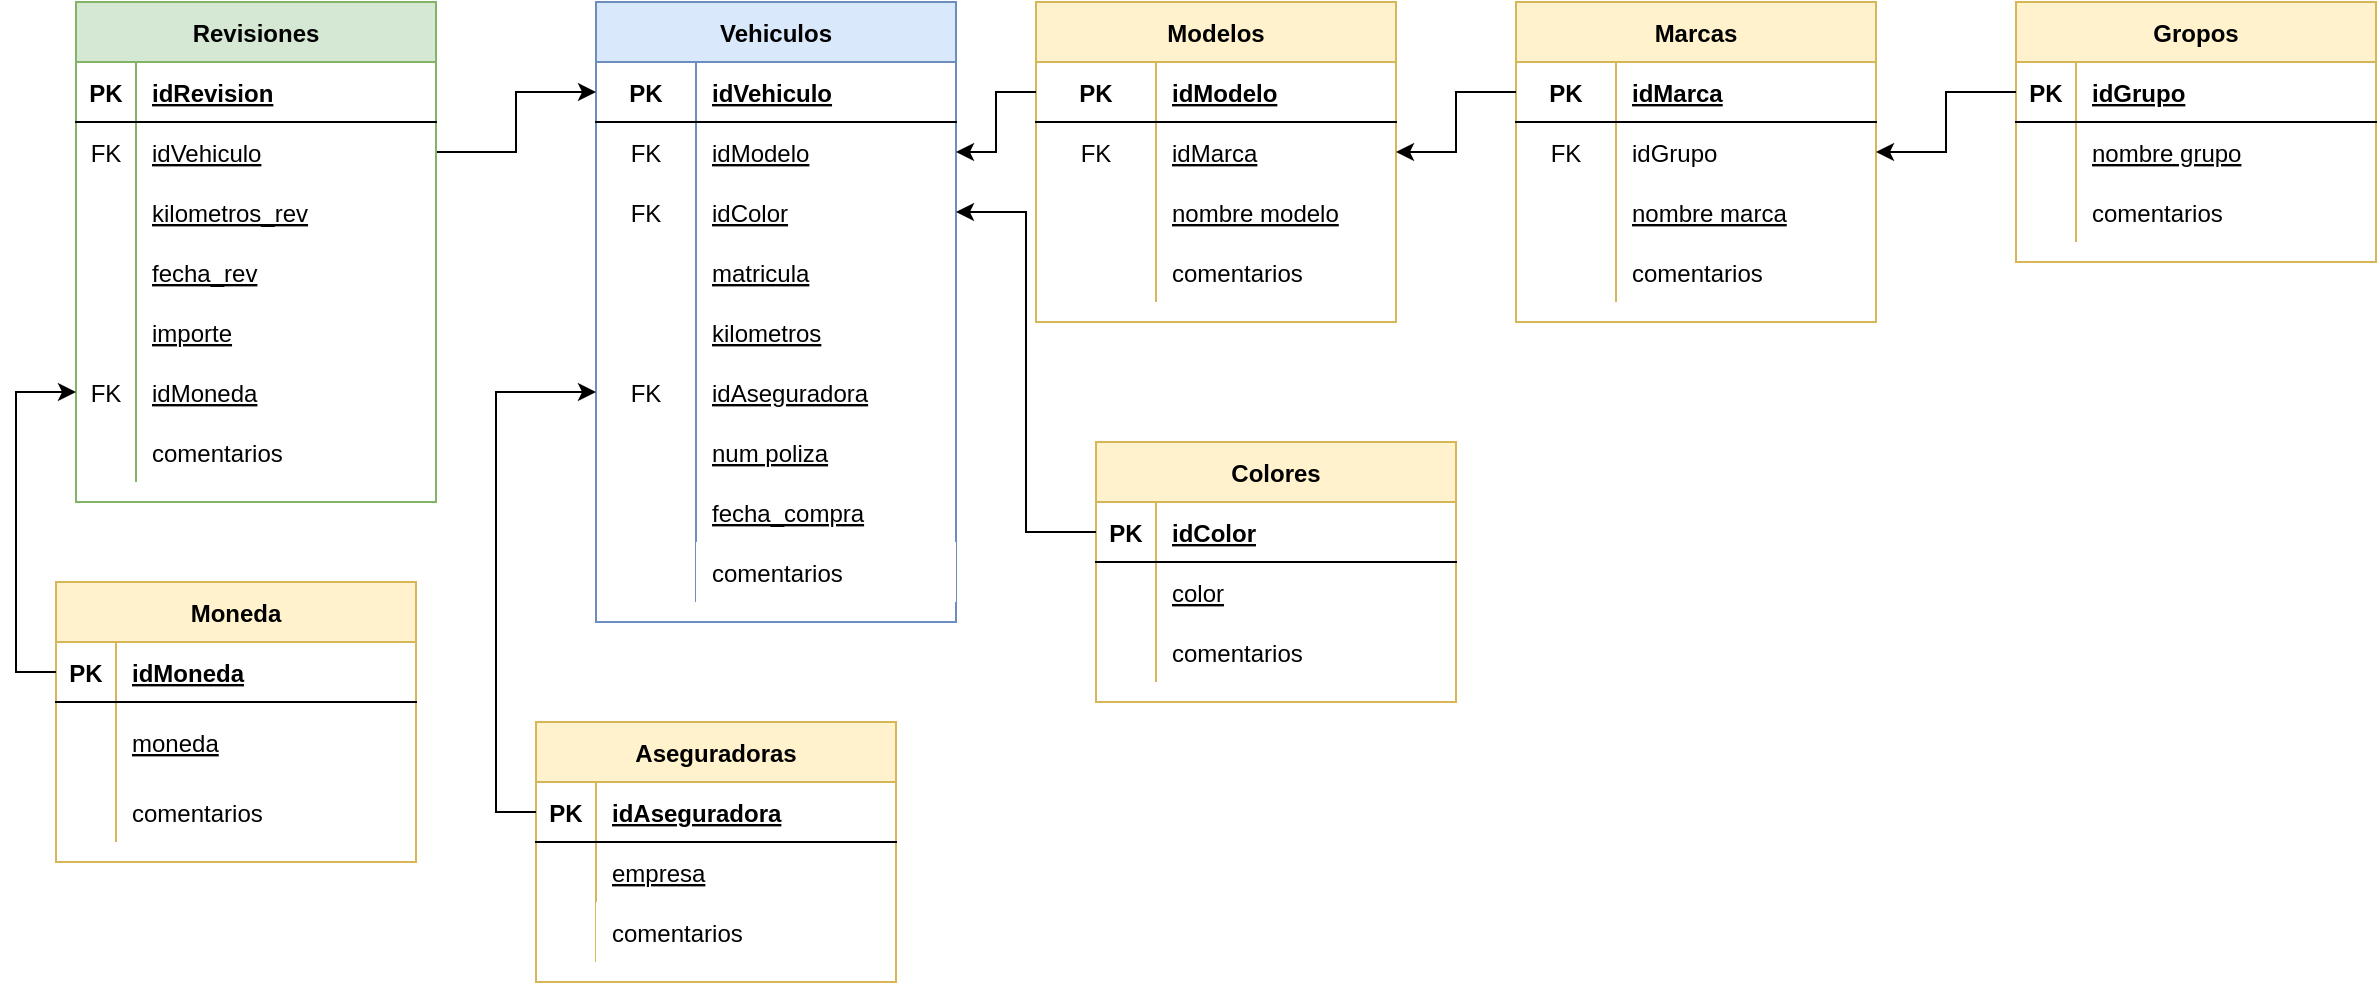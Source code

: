 <mxfile version="20.2.3" type="device"><diagram id="R2lEEEUBdFMjLlhIrx00" name="Page-1"><mxGraphModel dx="2272" dy="857" grid="1" gridSize="10" guides="1" tooltips="1" connect="1" arrows="1" fold="1" page="1" pageScale="1" pageWidth="850" pageHeight="1100" math="0" shadow="0" extFonts="Permanent Marker^https://fonts.googleapis.com/css?family=Permanent+Marker"><root><mxCell id="0"/><mxCell id="1" parent="0"/><mxCell id="o0YRCFuAOZBEVY6j9ZrS-43" value="Vehiculos" style="shape=table;startSize=30;container=1;collapsible=1;childLayout=tableLayout;fixedRows=1;rowLines=0;fontStyle=1;align=center;resizeLast=1;fillColor=#dae8fc;strokeColor=#6c8ebf;" parent="1" vertex="1"><mxGeometry x="60" y="30" width="180" height="310" as="geometry"/></mxCell><mxCell id="o0YRCFuAOZBEVY6j9ZrS-44" value="" style="shape=tableRow;horizontal=0;startSize=0;swimlaneHead=0;swimlaneBody=0;fillColor=none;collapsible=0;dropTarget=0;points=[[0,0.5],[1,0.5]];portConstraint=eastwest;top=0;left=0;right=0;bottom=1;" parent="o0YRCFuAOZBEVY6j9ZrS-43" vertex="1"><mxGeometry y="30" width="180" height="30" as="geometry"/></mxCell><mxCell id="o0YRCFuAOZBEVY6j9ZrS-45" value="PK" style="shape=partialRectangle;connectable=0;fillColor=none;top=0;left=0;bottom=0;right=0;fontStyle=1;overflow=hidden;" parent="o0YRCFuAOZBEVY6j9ZrS-44" vertex="1"><mxGeometry width="50" height="30" as="geometry"><mxRectangle width="50" height="30" as="alternateBounds"/></mxGeometry></mxCell><mxCell id="o0YRCFuAOZBEVY6j9ZrS-46" value="idVehiculo" style="shape=partialRectangle;connectable=0;fillColor=none;top=0;left=0;bottom=0;right=0;align=left;spacingLeft=6;fontStyle=5;overflow=hidden;" parent="o0YRCFuAOZBEVY6j9ZrS-44" vertex="1"><mxGeometry x="50" width="130" height="30" as="geometry"><mxRectangle width="130" height="30" as="alternateBounds"/></mxGeometry></mxCell><mxCell id="o0YRCFuAOZBEVY6j9ZrS-116" value="" style="shape=tableRow;horizontal=0;startSize=0;swimlaneHead=0;swimlaneBody=0;fillColor=none;collapsible=0;dropTarget=0;points=[[0,0.5],[1,0.5]];portConstraint=eastwest;top=0;left=0;right=0;bottom=1;strokeColor=none;" parent="o0YRCFuAOZBEVY6j9ZrS-43" vertex="1"><mxGeometry y="60" width="180" height="30" as="geometry"/></mxCell><mxCell id="o0YRCFuAOZBEVY6j9ZrS-117" value="FK" style="shape=partialRectangle;connectable=0;fillColor=none;top=0;left=0;bottom=0;right=0;fontStyle=0;overflow=hidden;" parent="o0YRCFuAOZBEVY6j9ZrS-116" vertex="1"><mxGeometry width="50" height="30" as="geometry"><mxRectangle width="50" height="30" as="alternateBounds"/></mxGeometry></mxCell><mxCell id="o0YRCFuAOZBEVY6j9ZrS-118" value="idModelo" style="shape=partialRectangle;connectable=0;fillColor=none;top=0;left=0;bottom=0;right=0;align=left;spacingLeft=6;fontStyle=4;overflow=hidden;" parent="o0YRCFuAOZBEVY6j9ZrS-116" vertex="1"><mxGeometry x="50" width="130" height="30" as="geometry"><mxRectangle width="130" height="30" as="alternateBounds"/></mxGeometry></mxCell><mxCell id="o0YRCFuAOZBEVY6j9ZrS-135" value="" style="shape=tableRow;horizontal=0;startSize=0;swimlaneHead=0;swimlaneBody=0;fillColor=none;collapsible=0;dropTarget=0;points=[[0,0.5],[1,0.5]];portConstraint=eastwest;top=0;left=0;right=0;bottom=1;strokeColor=none;" parent="o0YRCFuAOZBEVY6j9ZrS-43" vertex="1"><mxGeometry y="90" width="180" height="30" as="geometry"/></mxCell><mxCell id="o0YRCFuAOZBEVY6j9ZrS-136" value="FK" style="shape=partialRectangle;connectable=0;fillColor=none;top=0;left=0;bottom=0;right=0;fontStyle=0;overflow=hidden;" parent="o0YRCFuAOZBEVY6j9ZrS-135" vertex="1"><mxGeometry width="50" height="30" as="geometry"><mxRectangle width="50" height="30" as="alternateBounds"/></mxGeometry></mxCell><mxCell id="o0YRCFuAOZBEVY6j9ZrS-137" value="idColor" style="shape=partialRectangle;connectable=0;fillColor=none;top=0;left=0;bottom=0;right=0;align=left;spacingLeft=6;fontStyle=4;overflow=hidden;" parent="o0YRCFuAOZBEVY6j9ZrS-135" vertex="1"><mxGeometry x="50" width="130" height="30" as="geometry"><mxRectangle width="130" height="30" as="alternateBounds"/></mxGeometry></mxCell><mxCell id="o0YRCFuAOZBEVY6j9ZrS-47" value="" style="shape=tableRow;horizontal=0;startSize=0;swimlaneHead=0;swimlaneBody=0;fillColor=none;collapsible=0;dropTarget=0;points=[[0,0.5],[1,0.5]];portConstraint=eastwest;top=0;left=0;right=0;bottom=0;" parent="o0YRCFuAOZBEVY6j9ZrS-43" vertex="1"><mxGeometry y="120" width="180" height="30" as="geometry"/></mxCell><mxCell id="o0YRCFuAOZBEVY6j9ZrS-48" value="" style="shape=partialRectangle;connectable=0;fillColor=none;top=0;left=0;bottom=0;right=0;editable=1;overflow=hidden;" parent="o0YRCFuAOZBEVY6j9ZrS-47" vertex="1"><mxGeometry width="50" height="30" as="geometry"><mxRectangle width="50" height="30" as="alternateBounds"/></mxGeometry></mxCell><mxCell id="o0YRCFuAOZBEVY6j9ZrS-49" value="matricula" style="shape=partialRectangle;connectable=0;fillColor=none;top=0;left=0;bottom=0;right=0;align=left;spacingLeft=6;overflow=hidden;fontStyle=4" parent="o0YRCFuAOZBEVY6j9ZrS-47" vertex="1"><mxGeometry x="50" width="130" height="30" as="geometry"><mxRectangle width="130" height="30" as="alternateBounds"/></mxGeometry></mxCell><mxCell id="o0YRCFuAOZBEVY6j9ZrS-50" value="" style="shape=tableRow;horizontal=0;startSize=0;swimlaneHead=0;swimlaneBody=0;fillColor=none;collapsible=0;dropTarget=0;points=[[0,0.5],[1,0.5]];portConstraint=eastwest;top=0;left=0;right=0;bottom=0;" parent="o0YRCFuAOZBEVY6j9ZrS-43" vertex="1"><mxGeometry y="150" width="180" height="30" as="geometry"/></mxCell><mxCell id="o0YRCFuAOZBEVY6j9ZrS-51" value="" style="shape=partialRectangle;connectable=0;fillColor=none;top=0;left=0;bottom=0;right=0;editable=1;overflow=hidden;" parent="o0YRCFuAOZBEVY6j9ZrS-50" vertex="1"><mxGeometry width="50" height="30" as="geometry"><mxRectangle width="50" height="30" as="alternateBounds"/></mxGeometry></mxCell><mxCell id="o0YRCFuAOZBEVY6j9ZrS-52" value="kilometros" style="shape=partialRectangle;connectable=0;fillColor=none;top=0;left=0;bottom=0;right=0;align=left;spacingLeft=6;overflow=hidden;fontStyle=4" parent="o0YRCFuAOZBEVY6j9ZrS-50" vertex="1"><mxGeometry x="50" width="130" height="30" as="geometry"><mxRectangle width="130" height="30" as="alternateBounds"/></mxGeometry></mxCell><mxCell id="o0YRCFuAOZBEVY6j9ZrS-53" value="" style="shape=tableRow;horizontal=0;startSize=0;swimlaneHead=0;swimlaneBody=0;fillColor=none;collapsible=0;dropTarget=0;points=[[0,0.5],[1,0.5]];portConstraint=eastwest;top=0;left=0;right=0;bottom=0;" parent="o0YRCFuAOZBEVY6j9ZrS-43" vertex="1"><mxGeometry y="180" width="180" height="30" as="geometry"/></mxCell><mxCell id="o0YRCFuAOZBEVY6j9ZrS-54" value="FK" style="shape=partialRectangle;connectable=0;fillColor=none;top=0;left=0;bottom=0;right=0;editable=1;overflow=hidden;" parent="o0YRCFuAOZBEVY6j9ZrS-53" vertex="1"><mxGeometry width="50" height="30" as="geometry"><mxRectangle width="50" height="30" as="alternateBounds"/></mxGeometry></mxCell><mxCell id="o0YRCFuAOZBEVY6j9ZrS-55" value="idAseguradora" style="shape=partialRectangle;connectable=0;fillColor=none;top=0;left=0;bottom=0;right=0;align=left;spacingLeft=6;overflow=hidden;fontStyle=4" parent="o0YRCFuAOZBEVY6j9ZrS-53" vertex="1"><mxGeometry x="50" width="130" height="30" as="geometry"><mxRectangle width="130" height="30" as="alternateBounds"/></mxGeometry></mxCell><mxCell id="o0YRCFuAOZBEVY6j9ZrS-170" value="" style="shape=tableRow;horizontal=0;startSize=0;swimlaneHead=0;swimlaneBody=0;fillColor=none;collapsible=0;dropTarget=0;points=[[0,0.5],[1,0.5]];portConstraint=eastwest;top=0;left=0;right=0;bottom=0;" parent="o0YRCFuAOZBEVY6j9ZrS-43" vertex="1"><mxGeometry y="210" width="180" height="30" as="geometry"/></mxCell><mxCell id="o0YRCFuAOZBEVY6j9ZrS-171" value="" style="shape=partialRectangle;connectable=0;fillColor=none;top=0;left=0;bottom=0;right=0;editable=1;overflow=hidden;" parent="o0YRCFuAOZBEVY6j9ZrS-170" vertex="1"><mxGeometry width="50" height="30" as="geometry"><mxRectangle width="50" height="30" as="alternateBounds"/></mxGeometry></mxCell><mxCell id="o0YRCFuAOZBEVY6j9ZrS-172" value="num poliza" style="shape=partialRectangle;connectable=0;fillColor=none;top=0;left=0;bottom=0;right=0;align=left;spacingLeft=6;overflow=hidden;fontStyle=4" parent="o0YRCFuAOZBEVY6j9ZrS-170" vertex="1"><mxGeometry x="50" width="130" height="30" as="geometry"><mxRectangle width="130" height="30" as="alternateBounds"/></mxGeometry></mxCell><mxCell id="o0YRCFuAOZBEVY6j9ZrS-173" value="" style="shape=tableRow;horizontal=0;startSize=0;swimlaneHead=0;swimlaneBody=0;fillColor=none;collapsible=0;dropTarget=0;points=[[0,0.5],[1,0.5]];portConstraint=eastwest;top=0;left=0;right=0;bottom=0;" parent="o0YRCFuAOZBEVY6j9ZrS-43" vertex="1"><mxGeometry y="240" width="180" height="30" as="geometry"/></mxCell><mxCell id="o0YRCFuAOZBEVY6j9ZrS-174" value="" style="shape=partialRectangle;connectable=0;fillColor=none;top=0;left=0;bottom=0;right=0;editable=1;overflow=hidden;" parent="o0YRCFuAOZBEVY6j9ZrS-173" vertex="1"><mxGeometry width="50" height="30" as="geometry"><mxRectangle width="50" height="30" as="alternateBounds"/></mxGeometry></mxCell><mxCell id="o0YRCFuAOZBEVY6j9ZrS-175" value="fecha_compra" style="shape=partialRectangle;connectable=0;fillColor=none;top=0;left=0;bottom=0;right=0;align=left;spacingLeft=6;overflow=hidden;fontStyle=4" parent="o0YRCFuAOZBEVY6j9ZrS-173" vertex="1"><mxGeometry x="50" width="130" height="30" as="geometry"><mxRectangle width="130" height="30" as="alternateBounds"/></mxGeometry></mxCell><mxCell id="GqobsoX1zeUiKYSYLMe8-61" value="" style="shape=tableRow;horizontal=0;startSize=0;swimlaneHead=0;swimlaneBody=0;fillColor=none;collapsible=0;dropTarget=0;points=[[0,0.5],[1,0.5]];portConstraint=eastwest;top=0;left=0;right=0;bottom=0;" vertex="1" parent="o0YRCFuAOZBEVY6j9ZrS-43"><mxGeometry y="270" width="180" height="30" as="geometry"/></mxCell><mxCell id="GqobsoX1zeUiKYSYLMe8-62" value="" style="shape=partialRectangle;connectable=0;fillColor=none;top=0;left=0;bottom=0;right=0;editable=1;overflow=hidden;" vertex="1" parent="GqobsoX1zeUiKYSYLMe8-61"><mxGeometry width="50" height="30" as="geometry"><mxRectangle width="50" height="30" as="alternateBounds"/></mxGeometry></mxCell><mxCell id="GqobsoX1zeUiKYSYLMe8-63" value="comentarios" style="shape=partialRectangle;connectable=0;top=0;left=0;bottom=0;right=0;align=left;spacingLeft=6;overflow=hidden;" vertex="1" parent="GqobsoX1zeUiKYSYLMe8-61"><mxGeometry x="50" width="130" height="30" as="geometry"><mxRectangle width="130" height="30" as="alternateBounds"/></mxGeometry></mxCell><mxCell id="o0YRCFuAOZBEVY6j9ZrS-56" value="Modelos" style="shape=table;startSize=30;container=1;collapsible=1;childLayout=tableLayout;fixedRows=1;rowLines=0;fontStyle=1;align=center;resizeLast=1;fillColor=#fff2cc;strokeColor=#d6b656;" parent="1" vertex="1"><mxGeometry x="280" y="30" width="180" height="160" as="geometry"/></mxCell><mxCell id="o0YRCFuAOZBEVY6j9ZrS-57" value="" style="shape=tableRow;horizontal=0;startSize=0;swimlaneHead=0;swimlaneBody=0;fillColor=none;collapsible=0;dropTarget=0;points=[[0,0.5],[1,0.5]];portConstraint=eastwest;top=0;left=0;right=0;bottom=1;" parent="o0YRCFuAOZBEVY6j9ZrS-56" vertex="1"><mxGeometry y="30" width="180" height="30" as="geometry"/></mxCell><mxCell id="o0YRCFuAOZBEVY6j9ZrS-58" value="PK" style="shape=partialRectangle;connectable=0;fillColor=none;top=0;left=0;bottom=0;right=0;fontStyle=1;overflow=hidden;" parent="o0YRCFuAOZBEVY6j9ZrS-57" vertex="1"><mxGeometry width="60" height="30" as="geometry"><mxRectangle width="60" height="30" as="alternateBounds"/></mxGeometry></mxCell><mxCell id="o0YRCFuAOZBEVY6j9ZrS-59" value="idModelo" style="shape=partialRectangle;connectable=0;fillColor=none;top=0;left=0;bottom=0;right=0;align=left;spacingLeft=6;fontStyle=5;overflow=hidden;" parent="o0YRCFuAOZBEVY6j9ZrS-57" vertex="1"><mxGeometry x="60" width="120" height="30" as="geometry"><mxRectangle width="120" height="30" as="alternateBounds"/></mxGeometry></mxCell><mxCell id="o0YRCFuAOZBEVY6j9ZrS-99" value="" style="shape=tableRow;horizontal=0;startSize=0;swimlaneHead=0;swimlaneBody=0;fillColor=none;collapsible=0;dropTarget=0;points=[[0,0.5],[1,0.5]];portConstraint=eastwest;top=0;left=0;right=0;bottom=1;strokeColor=none;fontStyle=0" parent="o0YRCFuAOZBEVY6j9ZrS-56" vertex="1"><mxGeometry y="60" width="180" height="30" as="geometry"/></mxCell><mxCell id="o0YRCFuAOZBEVY6j9ZrS-100" value="FK" style="shape=partialRectangle;connectable=0;fillColor=none;top=0;left=0;bottom=0;right=0;fontStyle=0;overflow=hidden;" parent="o0YRCFuAOZBEVY6j9ZrS-99" vertex="1"><mxGeometry width="60" height="30" as="geometry"><mxRectangle width="60" height="30" as="alternateBounds"/></mxGeometry></mxCell><mxCell id="o0YRCFuAOZBEVY6j9ZrS-101" value="idMarca" style="shape=partialRectangle;connectable=0;fillColor=none;top=0;left=0;bottom=0;right=0;align=left;spacingLeft=6;fontStyle=4;overflow=hidden;" parent="o0YRCFuAOZBEVY6j9ZrS-99" vertex="1"><mxGeometry x="60" width="120" height="30" as="geometry"><mxRectangle width="120" height="30" as="alternateBounds"/></mxGeometry></mxCell><mxCell id="o0YRCFuAOZBEVY6j9ZrS-60" value="" style="shape=tableRow;horizontal=0;startSize=0;swimlaneHead=0;swimlaneBody=0;fillColor=none;collapsible=0;dropTarget=0;points=[[0,0.5],[1,0.5]];portConstraint=eastwest;top=0;left=0;right=0;bottom=0;" parent="o0YRCFuAOZBEVY6j9ZrS-56" vertex="1"><mxGeometry y="90" width="180" height="30" as="geometry"/></mxCell><mxCell id="o0YRCFuAOZBEVY6j9ZrS-61" value="" style="shape=partialRectangle;connectable=0;fillColor=none;top=0;left=0;bottom=0;right=0;editable=1;overflow=hidden;" parent="o0YRCFuAOZBEVY6j9ZrS-60" vertex="1"><mxGeometry width="60" height="30" as="geometry"><mxRectangle width="60" height="30" as="alternateBounds"/></mxGeometry></mxCell><mxCell id="o0YRCFuAOZBEVY6j9ZrS-62" value="nombre modelo" style="shape=partialRectangle;connectable=0;fillColor=none;top=0;left=0;bottom=0;right=0;align=left;spacingLeft=6;overflow=hidden;fontStyle=4" parent="o0YRCFuAOZBEVY6j9ZrS-60" vertex="1"><mxGeometry x="60" width="120" height="30" as="geometry"><mxRectangle width="120" height="30" as="alternateBounds"/></mxGeometry></mxCell><mxCell id="GqobsoX1zeUiKYSYLMe8-64" value="" style="shape=tableRow;horizontal=0;startSize=0;swimlaneHead=0;swimlaneBody=0;fillColor=none;collapsible=0;dropTarget=0;points=[[0,0.5],[1,0.5]];portConstraint=eastwest;top=0;left=0;right=0;bottom=0;" vertex="1" parent="o0YRCFuAOZBEVY6j9ZrS-56"><mxGeometry y="120" width="180" height="30" as="geometry"/></mxCell><mxCell id="GqobsoX1zeUiKYSYLMe8-65" value="" style="shape=partialRectangle;connectable=0;fillColor=none;top=0;left=0;bottom=0;right=0;editable=1;overflow=hidden;" vertex="1" parent="GqobsoX1zeUiKYSYLMe8-64"><mxGeometry width="60" height="30" as="geometry"><mxRectangle width="60" height="30" as="alternateBounds"/></mxGeometry></mxCell><mxCell id="GqobsoX1zeUiKYSYLMe8-66" value="comentarios" style="shape=partialRectangle;connectable=0;fillColor=none;top=0;left=0;bottom=0;right=0;align=left;spacingLeft=6;overflow=hidden;fontStyle=0" vertex="1" parent="GqobsoX1zeUiKYSYLMe8-64"><mxGeometry x="60" width="120" height="30" as="geometry"><mxRectangle width="120" height="30" as="alternateBounds"/></mxGeometry></mxCell><mxCell id="o0YRCFuAOZBEVY6j9ZrS-69" value="Marcas" style="shape=table;startSize=30;container=1;collapsible=1;childLayout=tableLayout;fixedRows=1;rowLines=0;fontStyle=1;align=center;resizeLast=1;fillColor=#fff2cc;strokeColor=#d6b656;" parent="1" vertex="1"><mxGeometry x="520" y="30" width="180" height="160" as="geometry"/></mxCell><mxCell id="o0YRCFuAOZBEVY6j9ZrS-70" value="" style="shape=tableRow;horizontal=0;startSize=0;swimlaneHead=0;swimlaneBody=0;fillColor=none;collapsible=0;dropTarget=0;points=[[0,0.5],[1,0.5]];portConstraint=eastwest;top=0;left=0;right=0;bottom=1;" parent="o0YRCFuAOZBEVY6j9ZrS-69" vertex="1"><mxGeometry y="30" width="180" height="30" as="geometry"/></mxCell><mxCell id="o0YRCFuAOZBEVY6j9ZrS-71" value="PK" style="shape=partialRectangle;connectable=0;fillColor=none;top=0;left=0;bottom=0;right=0;fontStyle=1;overflow=hidden;" parent="o0YRCFuAOZBEVY6j9ZrS-70" vertex="1"><mxGeometry width="50" height="30" as="geometry"><mxRectangle width="50" height="30" as="alternateBounds"/></mxGeometry></mxCell><mxCell id="o0YRCFuAOZBEVY6j9ZrS-72" value="idMarca" style="shape=partialRectangle;connectable=0;fillColor=none;top=0;left=0;bottom=0;right=0;align=left;spacingLeft=6;fontStyle=5;overflow=hidden;" parent="o0YRCFuAOZBEVY6j9ZrS-70" vertex="1"><mxGeometry x="50" width="130" height="30" as="geometry"><mxRectangle width="130" height="30" as="alternateBounds"/></mxGeometry></mxCell><mxCell id="o0YRCFuAOZBEVY6j9ZrS-95" value="" style="shape=tableRow;horizontal=0;startSize=0;swimlaneHead=0;swimlaneBody=0;fillColor=none;collapsible=0;dropTarget=0;points=[[0,0.5],[1,0.5]];portConstraint=eastwest;top=0;left=0;right=0;bottom=1;strokeColor=none;" parent="o0YRCFuAOZBEVY6j9ZrS-69" vertex="1"><mxGeometry y="60" width="180" height="30" as="geometry"/></mxCell><mxCell id="o0YRCFuAOZBEVY6j9ZrS-96" value="FK" style="shape=partialRectangle;connectable=0;fillColor=none;top=0;left=0;bottom=0;right=0;fontStyle=0;overflow=hidden;strokeColor=none;" parent="o0YRCFuAOZBEVY6j9ZrS-95" vertex="1"><mxGeometry width="50" height="30" as="geometry"><mxRectangle width="50" height="30" as="alternateBounds"/></mxGeometry></mxCell><mxCell id="o0YRCFuAOZBEVY6j9ZrS-97" value="idGrupo" style="shape=partialRectangle;connectable=0;fillColor=none;top=0;left=0;bottom=0;right=0;align=left;spacingLeft=6;fontStyle=0;overflow=hidden;strokeColor=none;" parent="o0YRCFuAOZBEVY6j9ZrS-95" vertex="1"><mxGeometry x="50" width="130" height="30" as="geometry"><mxRectangle width="130" height="30" as="alternateBounds"/></mxGeometry></mxCell><mxCell id="o0YRCFuAOZBEVY6j9ZrS-73" value="" style="shape=tableRow;horizontal=0;startSize=0;swimlaneHead=0;swimlaneBody=0;fillColor=none;collapsible=0;dropTarget=0;points=[[0,0.5],[1,0.5]];portConstraint=eastwest;top=0;left=0;right=0;bottom=0;" parent="o0YRCFuAOZBEVY6j9ZrS-69" vertex="1"><mxGeometry y="90" width="180" height="30" as="geometry"/></mxCell><mxCell id="o0YRCFuAOZBEVY6j9ZrS-74" value="" style="shape=partialRectangle;connectable=0;fillColor=none;top=0;left=0;bottom=0;right=0;editable=1;overflow=hidden;" parent="o0YRCFuAOZBEVY6j9ZrS-73" vertex="1"><mxGeometry width="50" height="30" as="geometry"><mxRectangle width="50" height="30" as="alternateBounds"/></mxGeometry></mxCell><mxCell id="o0YRCFuAOZBEVY6j9ZrS-75" value="nombre marca" style="shape=partialRectangle;connectable=0;fillColor=none;top=0;left=0;bottom=0;right=0;align=left;spacingLeft=6;overflow=hidden;fontStyle=4" parent="o0YRCFuAOZBEVY6j9ZrS-73" vertex="1"><mxGeometry x="50" width="130" height="30" as="geometry"><mxRectangle width="130" height="30" as="alternateBounds"/></mxGeometry></mxCell><mxCell id="GqobsoX1zeUiKYSYLMe8-67" value="" style="shape=tableRow;horizontal=0;startSize=0;swimlaneHead=0;swimlaneBody=0;fillColor=none;collapsible=0;dropTarget=0;points=[[0,0.5],[1,0.5]];portConstraint=eastwest;top=0;left=0;right=0;bottom=0;" vertex="1" parent="o0YRCFuAOZBEVY6j9ZrS-69"><mxGeometry y="120" width="180" height="30" as="geometry"/></mxCell><mxCell id="GqobsoX1zeUiKYSYLMe8-68" value="" style="shape=partialRectangle;connectable=0;fillColor=none;top=0;left=0;bottom=0;right=0;editable=1;overflow=hidden;" vertex="1" parent="GqobsoX1zeUiKYSYLMe8-67"><mxGeometry width="50" height="30" as="geometry"><mxRectangle width="50" height="30" as="alternateBounds"/></mxGeometry></mxCell><mxCell id="GqobsoX1zeUiKYSYLMe8-69" value="comentarios" style="shape=partialRectangle;connectable=0;fillColor=none;top=0;left=0;bottom=0;right=0;align=left;spacingLeft=6;overflow=hidden;fontStyle=0" vertex="1" parent="GqobsoX1zeUiKYSYLMe8-67"><mxGeometry x="50" width="130" height="30" as="geometry"><mxRectangle width="130" height="30" as="alternateBounds"/></mxGeometry></mxCell><mxCell id="o0YRCFuAOZBEVY6j9ZrS-82" value="Gropos" style="shape=table;startSize=30;container=1;collapsible=1;childLayout=tableLayout;fixedRows=1;rowLines=0;fontStyle=1;align=center;resizeLast=1;fillColor=#fff2cc;strokeColor=#d6b656;" parent="1" vertex="1"><mxGeometry x="770" y="30" width="180" height="130" as="geometry"/></mxCell><mxCell id="o0YRCFuAOZBEVY6j9ZrS-83" value="" style="shape=tableRow;horizontal=0;startSize=0;swimlaneHead=0;swimlaneBody=0;fillColor=none;collapsible=0;dropTarget=0;points=[[0,0.5],[1,0.5]];portConstraint=eastwest;top=0;left=0;right=0;bottom=1;" parent="o0YRCFuAOZBEVY6j9ZrS-82" vertex="1"><mxGeometry y="30" width="180" height="30" as="geometry"/></mxCell><mxCell id="o0YRCFuAOZBEVY6j9ZrS-84" value="PK" style="shape=partialRectangle;connectable=0;fillColor=none;top=0;left=0;bottom=0;right=0;fontStyle=1;overflow=hidden;" parent="o0YRCFuAOZBEVY6j9ZrS-83" vertex="1"><mxGeometry width="30" height="30" as="geometry"><mxRectangle width="30" height="30" as="alternateBounds"/></mxGeometry></mxCell><mxCell id="o0YRCFuAOZBEVY6j9ZrS-85" value="idGrupo" style="shape=partialRectangle;connectable=0;fillColor=none;top=0;left=0;bottom=0;right=0;align=left;spacingLeft=6;fontStyle=5;overflow=hidden;" parent="o0YRCFuAOZBEVY6j9ZrS-83" vertex="1"><mxGeometry x="30" width="150" height="30" as="geometry"><mxRectangle width="150" height="30" as="alternateBounds"/></mxGeometry></mxCell><mxCell id="o0YRCFuAOZBEVY6j9ZrS-86" value="" style="shape=tableRow;horizontal=0;startSize=0;swimlaneHead=0;swimlaneBody=0;fillColor=none;collapsible=0;dropTarget=0;points=[[0,0.5],[1,0.5]];portConstraint=eastwest;top=0;left=0;right=0;bottom=0;" parent="o0YRCFuAOZBEVY6j9ZrS-82" vertex="1"><mxGeometry y="60" width="180" height="30" as="geometry"/></mxCell><mxCell id="o0YRCFuAOZBEVY6j9ZrS-87" value="" style="shape=partialRectangle;connectable=0;fillColor=none;top=0;left=0;bottom=0;right=0;editable=1;overflow=hidden;" parent="o0YRCFuAOZBEVY6j9ZrS-86" vertex="1"><mxGeometry width="30" height="30" as="geometry"><mxRectangle width="30" height="30" as="alternateBounds"/></mxGeometry></mxCell><mxCell id="o0YRCFuAOZBEVY6j9ZrS-88" value="nombre grupo" style="shape=partialRectangle;connectable=0;fillColor=none;top=0;left=0;bottom=0;right=0;align=left;spacingLeft=6;overflow=hidden;fontStyle=4" parent="o0YRCFuAOZBEVY6j9ZrS-86" vertex="1"><mxGeometry x="30" width="150" height="30" as="geometry"><mxRectangle width="150" height="30" as="alternateBounds"/></mxGeometry></mxCell><mxCell id="GqobsoX1zeUiKYSYLMe8-70" value="" style="shape=tableRow;horizontal=0;startSize=0;swimlaneHead=0;swimlaneBody=0;fillColor=none;collapsible=0;dropTarget=0;points=[[0,0.5],[1,0.5]];portConstraint=eastwest;top=0;left=0;right=0;bottom=0;" vertex="1" parent="o0YRCFuAOZBEVY6j9ZrS-82"><mxGeometry y="90" width="180" height="30" as="geometry"/></mxCell><mxCell id="GqobsoX1zeUiKYSYLMe8-71" value="" style="shape=partialRectangle;connectable=0;fillColor=none;top=0;left=0;bottom=0;right=0;editable=1;overflow=hidden;" vertex="1" parent="GqobsoX1zeUiKYSYLMe8-70"><mxGeometry width="30" height="30" as="geometry"><mxRectangle width="30" height="30" as="alternateBounds"/></mxGeometry></mxCell><mxCell id="GqobsoX1zeUiKYSYLMe8-72" value="comentarios" style="shape=partialRectangle;connectable=0;fillColor=none;top=0;left=0;bottom=0;right=0;align=left;spacingLeft=6;overflow=hidden;fontStyle=0" vertex="1" parent="GqobsoX1zeUiKYSYLMe8-70"><mxGeometry x="30" width="150" height="30" as="geometry"><mxRectangle width="150" height="30" as="alternateBounds"/></mxGeometry></mxCell><mxCell id="o0YRCFuAOZBEVY6j9ZrS-98" style="edgeStyle=orthogonalEdgeStyle;rounded=0;orthogonalLoop=1;jettySize=auto;html=1;entryX=1;entryY=0.5;entryDx=0;entryDy=0;" parent="1" source="o0YRCFuAOZBEVY6j9ZrS-83" target="o0YRCFuAOZBEVY6j9ZrS-95" edge="1"><mxGeometry relative="1" as="geometry"/></mxCell><mxCell id="o0YRCFuAOZBEVY6j9ZrS-115" style="edgeStyle=orthogonalEdgeStyle;rounded=0;orthogonalLoop=1;jettySize=auto;html=1;entryX=1;entryY=0.5;entryDx=0;entryDy=0;" parent="1" source="o0YRCFuAOZBEVY6j9ZrS-70" target="o0YRCFuAOZBEVY6j9ZrS-99" edge="1"><mxGeometry relative="1" as="geometry"/></mxCell><mxCell id="o0YRCFuAOZBEVY6j9ZrS-125" value="Colores" style="shape=table;startSize=30;container=1;collapsible=1;childLayout=tableLayout;fixedRows=1;rowLines=0;fontStyle=1;align=center;resizeLast=1;fillColor=#fff2cc;strokeColor=#d6b656;" parent="1" vertex="1"><mxGeometry x="310" y="250" width="180" height="130" as="geometry"/></mxCell><mxCell id="o0YRCFuAOZBEVY6j9ZrS-126" value="" style="shape=tableRow;horizontal=0;startSize=0;swimlaneHead=0;swimlaneBody=0;fillColor=none;collapsible=0;dropTarget=0;points=[[0,0.5],[1,0.5]];portConstraint=eastwest;top=0;left=0;right=0;bottom=1;" parent="o0YRCFuAOZBEVY6j9ZrS-125" vertex="1"><mxGeometry y="30" width="180" height="30" as="geometry"/></mxCell><mxCell id="o0YRCFuAOZBEVY6j9ZrS-127" value="PK" style="shape=partialRectangle;connectable=0;fillColor=none;top=0;left=0;bottom=0;right=0;fontStyle=1;overflow=hidden;" parent="o0YRCFuAOZBEVY6j9ZrS-126" vertex="1"><mxGeometry width="30" height="30" as="geometry"><mxRectangle width="30" height="30" as="alternateBounds"/></mxGeometry></mxCell><mxCell id="o0YRCFuAOZBEVY6j9ZrS-128" value="idColor" style="shape=partialRectangle;connectable=0;fillColor=none;top=0;left=0;bottom=0;right=0;align=left;spacingLeft=6;fontStyle=5;overflow=hidden;" parent="o0YRCFuAOZBEVY6j9ZrS-126" vertex="1"><mxGeometry x="30" width="150" height="30" as="geometry"><mxRectangle width="150" height="30" as="alternateBounds"/></mxGeometry></mxCell><mxCell id="o0YRCFuAOZBEVY6j9ZrS-129" value="" style="shape=tableRow;horizontal=0;startSize=0;swimlaneHead=0;swimlaneBody=0;fillColor=none;collapsible=0;dropTarget=0;points=[[0,0.5],[1,0.5]];portConstraint=eastwest;top=0;left=0;right=0;bottom=0;" parent="o0YRCFuAOZBEVY6j9ZrS-125" vertex="1"><mxGeometry y="60" width="180" height="30" as="geometry"/></mxCell><mxCell id="o0YRCFuAOZBEVY6j9ZrS-130" value="" style="shape=partialRectangle;connectable=0;fillColor=none;top=0;left=0;bottom=0;right=0;editable=1;overflow=hidden;" parent="o0YRCFuAOZBEVY6j9ZrS-129" vertex="1"><mxGeometry width="30" height="30" as="geometry"><mxRectangle width="30" height="30" as="alternateBounds"/></mxGeometry></mxCell><mxCell id="o0YRCFuAOZBEVY6j9ZrS-131" value="color" style="shape=partialRectangle;connectable=0;fillColor=none;top=0;left=0;bottom=0;right=0;align=left;spacingLeft=6;overflow=hidden;fontStyle=4" parent="o0YRCFuAOZBEVY6j9ZrS-129" vertex="1"><mxGeometry x="30" width="150" height="30" as="geometry"><mxRectangle width="150" height="30" as="alternateBounds"/></mxGeometry></mxCell><mxCell id="GqobsoX1zeUiKYSYLMe8-88" value="" style="shape=tableRow;horizontal=0;startSize=0;swimlaneHead=0;swimlaneBody=0;fillColor=none;collapsible=0;dropTarget=0;points=[[0,0.5],[1,0.5]];portConstraint=eastwest;top=0;left=0;right=0;bottom=0;" vertex="1" parent="o0YRCFuAOZBEVY6j9ZrS-125"><mxGeometry y="90" width="180" height="30" as="geometry"/></mxCell><mxCell id="GqobsoX1zeUiKYSYLMe8-89" value="" style="shape=partialRectangle;connectable=0;fillColor=none;top=0;left=0;bottom=0;right=0;editable=1;overflow=hidden;" vertex="1" parent="GqobsoX1zeUiKYSYLMe8-88"><mxGeometry width="30" height="30" as="geometry"><mxRectangle width="30" height="30" as="alternateBounds"/></mxGeometry></mxCell><mxCell id="GqobsoX1zeUiKYSYLMe8-90" value="comentarios" style="shape=partialRectangle;connectable=0;fillColor=none;top=0;left=0;bottom=0;right=0;align=left;spacingLeft=6;overflow=hidden;fontStyle=0" vertex="1" parent="GqobsoX1zeUiKYSYLMe8-88"><mxGeometry x="30" width="150" height="30" as="geometry"><mxRectangle width="150" height="30" as="alternateBounds"/></mxGeometry></mxCell><mxCell id="o0YRCFuAOZBEVY6j9ZrS-138" style="edgeStyle=orthogonalEdgeStyle;rounded=0;orthogonalLoop=1;jettySize=auto;html=1;entryX=1;entryY=0.5;entryDx=0;entryDy=0;" parent="1" source="o0YRCFuAOZBEVY6j9ZrS-57" target="o0YRCFuAOZBEVY6j9ZrS-116" edge="1"><mxGeometry relative="1" as="geometry"/></mxCell><mxCell id="o0YRCFuAOZBEVY6j9ZrS-139" style="edgeStyle=orthogonalEdgeStyle;rounded=0;orthogonalLoop=1;jettySize=auto;html=1;entryX=1;entryY=0.5;entryDx=0;entryDy=0;" parent="1" source="o0YRCFuAOZBEVY6j9ZrS-126" target="o0YRCFuAOZBEVY6j9ZrS-135" edge="1"><mxGeometry relative="1" as="geometry"/></mxCell><mxCell id="o0YRCFuAOZBEVY6j9ZrS-140" value="Aseguradoras" style="shape=table;startSize=30;container=1;collapsible=1;childLayout=tableLayout;fixedRows=1;rowLines=0;fontStyle=1;align=center;resizeLast=1;fillColor=#fff2cc;strokeColor=#d6b656;" parent="1" vertex="1"><mxGeometry x="30" y="390" width="180" height="130" as="geometry"/></mxCell><mxCell id="o0YRCFuAOZBEVY6j9ZrS-141" value="" style="shape=tableRow;horizontal=0;startSize=0;swimlaneHead=0;swimlaneBody=0;fillColor=none;collapsible=0;dropTarget=0;points=[[0,0.5],[1,0.5]];portConstraint=eastwest;top=0;left=0;right=0;bottom=1;" parent="o0YRCFuAOZBEVY6j9ZrS-140" vertex="1"><mxGeometry y="30" width="180" height="30" as="geometry"/></mxCell><mxCell id="o0YRCFuAOZBEVY6j9ZrS-142" value="PK" style="shape=partialRectangle;connectable=0;fillColor=none;top=0;left=0;bottom=0;right=0;fontStyle=1;overflow=hidden;" parent="o0YRCFuAOZBEVY6j9ZrS-141" vertex="1"><mxGeometry width="30" height="30" as="geometry"><mxRectangle width="30" height="30" as="alternateBounds"/></mxGeometry></mxCell><mxCell id="o0YRCFuAOZBEVY6j9ZrS-143" value="idAseguradora" style="shape=partialRectangle;connectable=0;fillColor=none;top=0;left=0;bottom=0;right=0;align=left;spacingLeft=6;fontStyle=5;overflow=hidden;" parent="o0YRCFuAOZBEVY6j9ZrS-141" vertex="1"><mxGeometry x="30" width="150" height="30" as="geometry"><mxRectangle width="150" height="30" as="alternateBounds"/></mxGeometry></mxCell><mxCell id="o0YRCFuAOZBEVY6j9ZrS-144" value="" style="shape=tableRow;horizontal=0;startSize=0;swimlaneHead=0;swimlaneBody=0;fillColor=none;collapsible=0;dropTarget=0;points=[[0,0.5],[1,0.5]];portConstraint=eastwest;top=0;left=0;right=0;bottom=0;" parent="o0YRCFuAOZBEVY6j9ZrS-140" vertex="1"><mxGeometry y="60" width="180" height="30" as="geometry"/></mxCell><mxCell id="o0YRCFuAOZBEVY6j9ZrS-145" value="" style="shape=partialRectangle;connectable=0;fillColor=none;top=0;left=0;bottom=0;right=0;editable=1;overflow=hidden;" parent="o0YRCFuAOZBEVY6j9ZrS-144" vertex="1"><mxGeometry width="30" height="30" as="geometry"><mxRectangle width="30" height="30" as="alternateBounds"/></mxGeometry></mxCell><mxCell id="o0YRCFuAOZBEVY6j9ZrS-146" value="empresa" style="shape=partialRectangle;connectable=0;fillColor=none;top=0;left=0;bottom=0;right=0;align=left;spacingLeft=6;overflow=hidden;fontStyle=4" parent="o0YRCFuAOZBEVY6j9ZrS-144" vertex="1"><mxGeometry x="30" width="150" height="30" as="geometry"><mxRectangle width="150" height="30" as="alternateBounds"/></mxGeometry></mxCell><mxCell id="o0YRCFuAOZBEVY6j9ZrS-147" value="" style="shape=tableRow;horizontal=0;startSize=0;swimlaneHead=0;swimlaneBody=0;fillColor=none;collapsible=0;dropTarget=0;points=[[0,0.5],[1,0.5]];portConstraint=eastwest;top=0;left=0;right=0;bottom=0;" parent="o0YRCFuAOZBEVY6j9ZrS-140" vertex="1"><mxGeometry y="90" width="180" height="30" as="geometry"/></mxCell><mxCell id="o0YRCFuAOZBEVY6j9ZrS-148" value="" style="shape=partialRectangle;connectable=0;fillColor=none;top=0;left=0;bottom=0;right=0;editable=1;overflow=hidden;" parent="o0YRCFuAOZBEVY6j9ZrS-147" vertex="1"><mxGeometry width="30" height="30" as="geometry"><mxRectangle width="30" height="30" as="alternateBounds"/></mxGeometry></mxCell><mxCell id="o0YRCFuAOZBEVY6j9ZrS-149" value="" style="shape=partialRectangle;connectable=0;fillColor=none;top=0;left=0;bottom=0;right=0;align=left;spacingLeft=6;overflow=hidden;" parent="o0YRCFuAOZBEVY6j9ZrS-147" vertex="1"><mxGeometry x="30" width="150" height="30" as="geometry"><mxRectangle width="150" height="30" as="alternateBounds"/></mxGeometry></mxCell><mxCell id="o0YRCFuAOZBEVY6j9ZrS-150" style="edgeStyle=orthogonalEdgeStyle;rounded=0;orthogonalLoop=1;jettySize=auto;html=1;entryX=0;entryY=0.5;entryDx=0;entryDy=0;exitX=0;exitY=0.5;exitDx=0;exitDy=0;" parent="1" source="o0YRCFuAOZBEVY6j9ZrS-141" target="o0YRCFuAOZBEVY6j9ZrS-53" edge="1"><mxGeometry relative="1" as="geometry"/></mxCell><mxCell id="o0YRCFuAOZBEVY6j9ZrS-186" style="edgeStyle=orthogonalEdgeStyle;rounded=0;orthogonalLoop=1;jettySize=auto;html=1;entryX=0;entryY=0.5;entryDx=0;entryDy=0;exitX=1;exitY=0.5;exitDx=0;exitDy=0;" parent="1" source="o0YRCFuAOZBEVY6j9ZrS-180" target="o0YRCFuAOZBEVY6j9ZrS-44" edge="1"><mxGeometry relative="1" as="geometry"/></mxCell><mxCell id="o0YRCFuAOZBEVY6j9ZrS-176" value="Revisiones" style="shape=table;startSize=30;container=1;collapsible=1;childLayout=tableLayout;fixedRows=1;rowLines=0;fontStyle=1;align=center;resizeLast=1;fillColor=#d5e8d4;strokeColor=#82b366;" parent="1" vertex="1"><mxGeometry x="-200" y="30" width="180" height="250" as="geometry"/></mxCell><mxCell id="o0YRCFuAOZBEVY6j9ZrS-177" value="" style="shape=tableRow;horizontal=0;startSize=0;swimlaneHead=0;swimlaneBody=0;fillColor=none;collapsible=0;dropTarget=0;points=[[0,0.5],[1,0.5]];portConstraint=eastwest;top=0;left=0;right=0;bottom=1;" parent="o0YRCFuAOZBEVY6j9ZrS-176" vertex="1"><mxGeometry y="30" width="180" height="30" as="geometry"/></mxCell><mxCell id="o0YRCFuAOZBEVY6j9ZrS-178" value="PK" style="shape=partialRectangle;connectable=0;fillColor=none;top=0;left=0;bottom=0;right=0;fontStyle=1;overflow=hidden;" parent="o0YRCFuAOZBEVY6j9ZrS-177" vertex="1"><mxGeometry width="30" height="30" as="geometry"><mxRectangle width="30" height="30" as="alternateBounds"/></mxGeometry></mxCell><mxCell id="o0YRCFuAOZBEVY6j9ZrS-179" value="idRevision" style="shape=partialRectangle;connectable=0;fillColor=none;top=0;left=0;bottom=0;right=0;align=left;spacingLeft=6;fontStyle=5;overflow=hidden;" parent="o0YRCFuAOZBEVY6j9ZrS-177" vertex="1"><mxGeometry x="30" width="150" height="30" as="geometry"><mxRectangle width="150" height="30" as="alternateBounds"/></mxGeometry></mxCell><mxCell id="o0YRCFuAOZBEVY6j9ZrS-180" value="" style="shape=tableRow;horizontal=0;startSize=0;swimlaneHead=0;swimlaneBody=0;fillColor=none;collapsible=0;dropTarget=0;points=[[0,0.5],[1,0.5]];portConstraint=eastwest;top=0;left=0;right=0;bottom=0;" parent="o0YRCFuAOZBEVY6j9ZrS-176" vertex="1"><mxGeometry y="60" width="180" height="30" as="geometry"/></mxCell><mxCell id="o0YRCFuAOZBEVY6j9ZrS-181" value="FK" style="shape=partialRectangle;connectable=0;fillColor=none;top=0;left=0;bottom=0;right=0;editable=1;overflow=hidden;" parent="o0YRCFuAOZBEVY6j9ZrS-180" vertex="1"><mxGeometry width="30" height="30" as="geometry"><mxRectangle width="30" height="30" as="alternateBounds"/></mxGeometry></mxCell><mxCell id="o0YRCFuAOZBEVY6j9ZrS-182" value="idVehiculo" style="shape=partialRectangle;connectable=0;fillColor=none;top=0;left=0;bottom=0;right=0;align=left;spacingLeft=6;overflow=hidden;fontStyle=4" parent="o0YRCFuAOZBEVY6j9ZrS-180" vertex="1"><mxGeometry x="30" width="150" height="30" as="geometry"><mxRectangle width="150" height="30" as="alternateBounds"/></mxGeometry></mxCell><mxCell id="o0YRCFuAOZBEVY6j9ZrS-197" value="" style="shape=tableRow;horizontal=0;startSize=0;swimlaneHead=0;swimlaneBody=0;fillColor=none;collapsible=0;dropTarget=0;points=[[0,0.5],[1,0.5]];portConstraint=eastwest;top=0;left=0;right=0;bottom=0;" parent="o0YRCFuAOZBEVY6j9ZrS-176" vertex="1"><mxGeometry y="90" width="180" height="30" as="geometry"/></mxCell><mxCell id="o0YRCFuAOZBEVY6j9ZrS-198" value="" style="shape=partialRectangle;connectable=0;fillColor=none;top=0;left=0;bottom=0;right=0;editable=1;overflow=hidden;" parent="o0YRCFuAOZBEVY6j9ZrS-197" vertex="1"><mxGeometry width="30" height="30" as="geometry"><mxRectangle width="30" height="30" as="alternateBounds"/></mxGeometry></mxCell><mxCell id="o0YRCFuAOZBEVY6j9ZrS-199" value="kilometros_rev" style="shape=partialRectangle;connectable=0;fillColor=none;top=0;left=0;bottom=0;right=0;align=left;spacingLeft=6;overflow=hidden;fontStyle=4" parent="o0YRCFuAOZBEVY6j9ZrS-197" vertex="1"><mxGeometry x="30" width="150" height="30" as="geometry"><mxRectangle width="150" height="30" as="alternateBounds"/></mxGeometry></mxCell><mxCell id="o0YRCFuAOZBEVY6j9ZrS-200" value="" style="shape=tableRow;horizontal=0;startSize=0;swimlaneHead=0;swimlaneBody=0;fillColor=none;collapsible=0;dropTarget=0;points=[[0,0.5],[1,0.5]];portConstraint=eastwest;top=0;left=0;right=0;bottom=0;" parent="o0YRCFuAOZBEVY6j9ZrS-176" vertex="1"><mxGeometry y="120" width="180" height="30" as="geometry"/></mxCell><mxCell id="o0YRCFuAOZBEVY6j9ZrS-201" value="" style="shape=partialRectangle;connectable=0;fillColor=none;top=0;left=0;bottom=0;right=0;editable=1;overflow=hidden;" parent="o0YRCFuAOZBEVY6j9ZrS-200" vertex="1"><mxGeometry width="30" height="30" as="geometry"><mxRectangle width="30" height="30" as="alternateBounds"/></mxGeometry></mxCell><mxCell id="o0YRCFuAOZBEVY6j9ZrS-202" value="fecha_rev" style="shape=partialRectangle;connectable=0;fillColor=none;top=0;left=0;bottom=0;right=0;align=left;spacingLeft=6;overflow=hidden;fontStyle=4" parent="o0YRCFuAOZBEVY6j9ZrS-200" vertex="1"><mxGeometry x="30" width="150" height="30" as="geometry"><mxRectangle width="150" height="30" as="alternateBounds"/></mxGeometry></mxCell><mxCell id="o0YRCFuAOZBEVY6j9ZrS-203" value="" style="shape=tableRow;horizontal=0;startSize=0;swimlaneHead=0;swimlaneBody=0;fillColor=none;collapsible=0;dropTarget=0;points=[[0,0.5],[1,0.5]];portConstraint=eastwest;top=0;left=0;right=0;bottom=0;" parent="o0YRCFuAOZBEVY6j9ZrS-176" vertex="1"><mxGeometry y="150" width="180" height="30" as="geometry"/></mxCell><mxCell id="o0YRCFuAOZBEVY6j9ZrS-204" value="" style="shape=partialRectangle;connectable=0;fillColor=none;top=0;left=0;bottom=0;right=0;editable=1;overflow=hidden;" parent="o0YRCFuAOZBEVY6j9ZrS-203" vertex="1"><mxGeometry width="30" height="30" as="geometry"><mxRectangle width="30" height="30" as="alternateBounds"/></mxGeometry></mxCell><mxCell id="o0YRCFuAOZBEVY6j9ZrS-205" value="importe" style="shape=partialRectangle;connectable=0;fillColor=none;top=0;left=0;bottom=0;right=0;align=left;spacingLeft=6;overflow=hidden;fontStyle=4" parent="o0YRCFuAOZBEVY6j9ZrS-203" vertex="1"><mxGeometry x="30" width="150" height="30" as="geometry"><mxRectangle width="150" height="30" as="alternateBounds"/></mxGeometry></mxCell><mxCell id="GqobsoX1zeUiKYSYLMe8-1" value="" style="shape=tableRow;horizontal=0;startSize=0;swimlaneHead=0;swimlaneBody=0;fillColor=none;collapsible=0;dropTarget=0;points=[[0,0.5],[1,0.5]];portConstraint=eastwest;top=0;left=0;right=0;bottom=0;" vertex="1" parent="o0YRCFuAOZBEVY6j9ZrS-176"><mxGeometry y="180" width="180" height="30" as="geometry"/></mxCell><mxCell id="GqobsoX1zeUiKYSYLMe8-2" value="FK" style="shape=partialRectangle;connectable=0;fillColor=none;top=0;left=0;bottom=0;right=0;editable=1;overflow=hidden;" vertex="1" parent="GqobsoX1zeUiKYSYLMe8-1"><mxGeometry width="30" height="30" as="geometry"><mxRectangle width="30" height="30" as="alternateBounds"/></mxGeometry></mxCell><mxCell id="GqobsoX1zeUiKYSYLMe8-3" value="idMoneda" style="shape=partialRectangle;connectable=0;fillColor=none;top=0;left=0;bottom=0;right=0;align=left;spacingLeft=6;overflow=hidden;fontStyle=4" vertex="1" parent="GqobsoX1zeUiKYSYLMe8-1"><mxGeometry x="30" width="150" height="30" as="geometry"><mxRectangle width="150" height="30" as="alternateBounds"/></mxGeometry></mxCell><mxCell id="GqobsoX1zeUiKYSYLMe8-91" value="" style="shape=tableRow;horizontal=0;startSize=0;swimlaneHead=0;swimlaneBody=0;fillColor=none;collapsible=0;dropTarget=0;points=[[0,0.5],[1,0.5]];portConstraint=eastwest;top=0;left=0;right=0;bottom=0;" vertex="1" parent="o0YRCFuAOZBEVY6j9ZrS-176"><mxGeometry y="210" width="180" height="30" as="geometry"/></mxCell><mxCell id="GqobsoX1zeUiKYSYLMe8-92" value="" style="shape=partialRectangle;connectable=0;fillColor=none;top=0;left=0;bottom=0;right=0;editable=1;overflow=hidden;" vertex="1" parent="GqobsoX1zeUiKYSYLMe8-91"><mxGeometry width="30" height="30" as="geometry"><mxRectangle width="30" height="30" as="alternateBounds"/></mxGeometry></mxCell><mxCell id="GqobsoX1zeUiKYSYLMe8-93" value="comentarios" style="shape=partialRectangle;connectable=0;fillColor=none;top=0;left=0;bottom=0;right=0;align=left;spacingLeft=6;overflow=hidden;fontStyle=0" vertex="1" parent="GqobsoX1zeUiKYSYLMe8-91"><mxGeometry x="30" width="150" height="30" as="geometry"><mxRectangle width="150" height="30" as="alternateBounds"/></mxGeometry></mxCell><mxCell id="o0YRCFuAOZBEVY6j9ZrS-206" value="Moneda" style="shape=table;startSize=30;container=1;collapsible=1;childLayout=tableLayout;fixedRows=1;rowLines=0;fontStyle=1;align=center;resizeLast=1;fillColor=#fff2cc;strokeColor=#d6b656;" parent="1" vertex="1"><mxGeometry x="-210" y="320" width="180" height="140" as="geometry"/></mxCell><mxCell id="o0YRCFuAOZBEVY6j9ZrS-207" value="" style="shape=tableRow;horizontal=0;startSize=0;swimlaneHead=0;swimlaneBody=0;fillColor=none;collapsible=0;dropTarget=0;points=[[0,0.5],[1,0.5]];portConstraint=eastwest;top=0;left=0;right=0;bottom=1;" parent="o0YRCFuAOZBEVY6j9ZrS-206" vertex="1"><mxGeometry y="30" width="180" height="30" as="geometry"/></mxCell><mxCell id="o0YRCFuAOZBEVY6j9ZrS-208" value="PK" style="shape=partialRectangle;connectable=0;fillColor=none;top=0;left=0;bottom=0;right=0;fontStyle=1;overflow=hidden;" parent="o0YRCFuAOZBEVY6j9ZrS-207" vertex="1"><mxGeometry width="30" height="30" as="geometry"><mxRectangle width="30" height="30" as="alternateBounds"/></mxGeometry></mxCell><mxCell id="o0YRCFuAOZBEVY6j9ZrS-209" value="idMoneda" style="shape=partialRectangle;connectable=0;fillColor=none;top=0;left=0;bottom=0;right=0;align=left;spacingLeft=6;fontStyle=5;overflow=hidden;" parent="o0YRCFuAOZBEVY6j9ZrS-207" vertex="1"><mxGeometry x="30" width="150" height="30" as="geometry"><mxRectangle width="150" height="30" as="alternateBounds"/></mxGeometry></mxCell><mxCell id="o0YRCFuAOZBEVY6j9ZrS-210" value="" style="shape=tableRow;horizontal=0;startSize=0;swimlaneHead=0;swimlaneBody=0;fillColor=none;collapsible=0;dropTarget=0;points=[[0,0.5],[1,0.5]];portConstraint=eastwest;top=0;left=0;right=0;bottom=0;" parent="o0YRCFuAOZBEVY6j9ZrS-206" vertex="1"><mxGeometry y="60" width="180" height="40" as="geometry"/></mxCell><mxCell id="o0YRCFuAOZBEVY6j9ZrS-211" value="" style="shape=partialRectangle;connectable=0;fillColor=none;top=0;left=0;bottom=0;right=0;editable=1;overflow=hidden;" parent="o0YRCFuAOZBEVY6j9ZrS-210" vertex="1"><mxGeometry width="30" height="40" as="geometry"><mxRectangle width="30" height="40" as="alternateBounds"/></mxGeometry></mxCell><mxCell id="o0YRCFuAOZBEVY6j9ZrS-212" value="moneda" style="shape=partialRectangle;connectable=0;fillColor=none;top=0;left=0;bottom=0;right=0;align=left;spacingLeft=6;overflow=hidden;fontStyle=4" parent="o0YRCFuAOZBEVY6j9ZrS-210" vertex="1"><mxGeometry x="30" width="150" height="40" as="geometry"><mxRectangle width="150" height="40" as="alternateBounds"/></mxGeometry></mxCell><mxCell id="o0YRCFuAOZBEVY6j9ZrS-216" value="" style="shape=tableRow;horizontal=0;startSize=0;swimlaneHead=0;swimlaneBody=0;fillColor=none;collapsible=0;dropTarget=0;points=[[0,0.5],[1,0.5]];portConstraint=eastwest;top=0;left=0;right=0;bottom=0;" parent="o0YRCFuAOZBEVY6j9ZrS-206" vertex="1"><mxGeometry y="100" width="180" height="30" as="geometry"/></mxCell><mxCell id="o0YRCFuAOZBEVY6j9ZrS-217" value="" style="shape=partialRectangle;connectable=0;fillColor=none;top=0;left=0;bottom=0;right=0;editable=1;overflow=hidden;" parent="o0YRCFuAOZBEVY6j9ZrS-216" vertex="1"><mxGeometry width="30" height="30" as="geometry"><mxRectangle width="30" height="30" as="alternateBounds"/></mxGeometry></mxCell><mxCell id="o0YRCFuAOZBEVY6j9ZrS-218" value="comentarios" style="shape=partialRectangle;connectable=0;fillColor=none;top=0;left=0;bottom=0;right=0;align=left;spacingLeft=6;overflow=hidden;" parent="o0YRCFuAOZBEVY6j9ZrS-216" vertex="1"><mxGeometry x="30" width="150" height="30" as="geometry"><mxRectangle width="150" height="30" as="alternateBounds"/></mxGeometry></mxCell><mxCell id="GqobsoX1zeUiKYSYLMe8-4" style="edgeStyle=orthogonalEdgeStyle;rounded=0;orthogonalLoop=1;jettySize=auto;html=1;exitX=0;exitY=0.5;exitDx=0;exitDy=0;" edge="1" parent="1" source="o0YRCFuAOZBEVY6j9ZrS-207" target="GqobsoX1zeUiKYSYLMe8-1"><mxGeometry relative="1" as="geometry"/></mxCell><mxCell id="GqobsoX1zeUiKYSYLMe8-73" value="comentarios" style="shape=partialRectangle;connectable=0;top=0;left=0;bottom=0;right=0;align=left;spacingLeft=6;overflow=hidden;" vertex="1" parent="1"><mxGeometry x="60" y="480" width="130" height="30" as="geometry"><mxRectangle width="130" height="30" as="alternateBounds"/></mxGeometry></mxCell><mxCell id="GqobsoX1zeUiKYSYLMe8-75" value="" style="shape=tableRow;horizontal=0;startSize=0;swimlaneHead=0;swimlaneBody=0;fillColor=none;collapsible=0;dropTarget=0;points=[[0,0.5],[1,0.5]];portConstraint=eastwest;top=0;left=0;right=0;bottom=0;" vertex="1" parent="1"><mxGeometry x="310" y="340" width="180" height="30" as="geometry"/></mxCell><mxCell id="GqobsoX1zeUiKYSYLMe8-76" value="" style="shape=partialRectangle;connectable=0;fillColor=none;top=0;left=0;bottom=0;right=0;editable=1;overflow=hidden;" vertex="1" parent="GqobsoX1zeUiKYSYLMe8-75"><mxGeometry width="50" height="30" as="geometry"><mxRectangle width="50" height="30" as="alternateBounds"/></mxGeometry></mxCell></root></mxGraphModel></diagram></mxfile>
